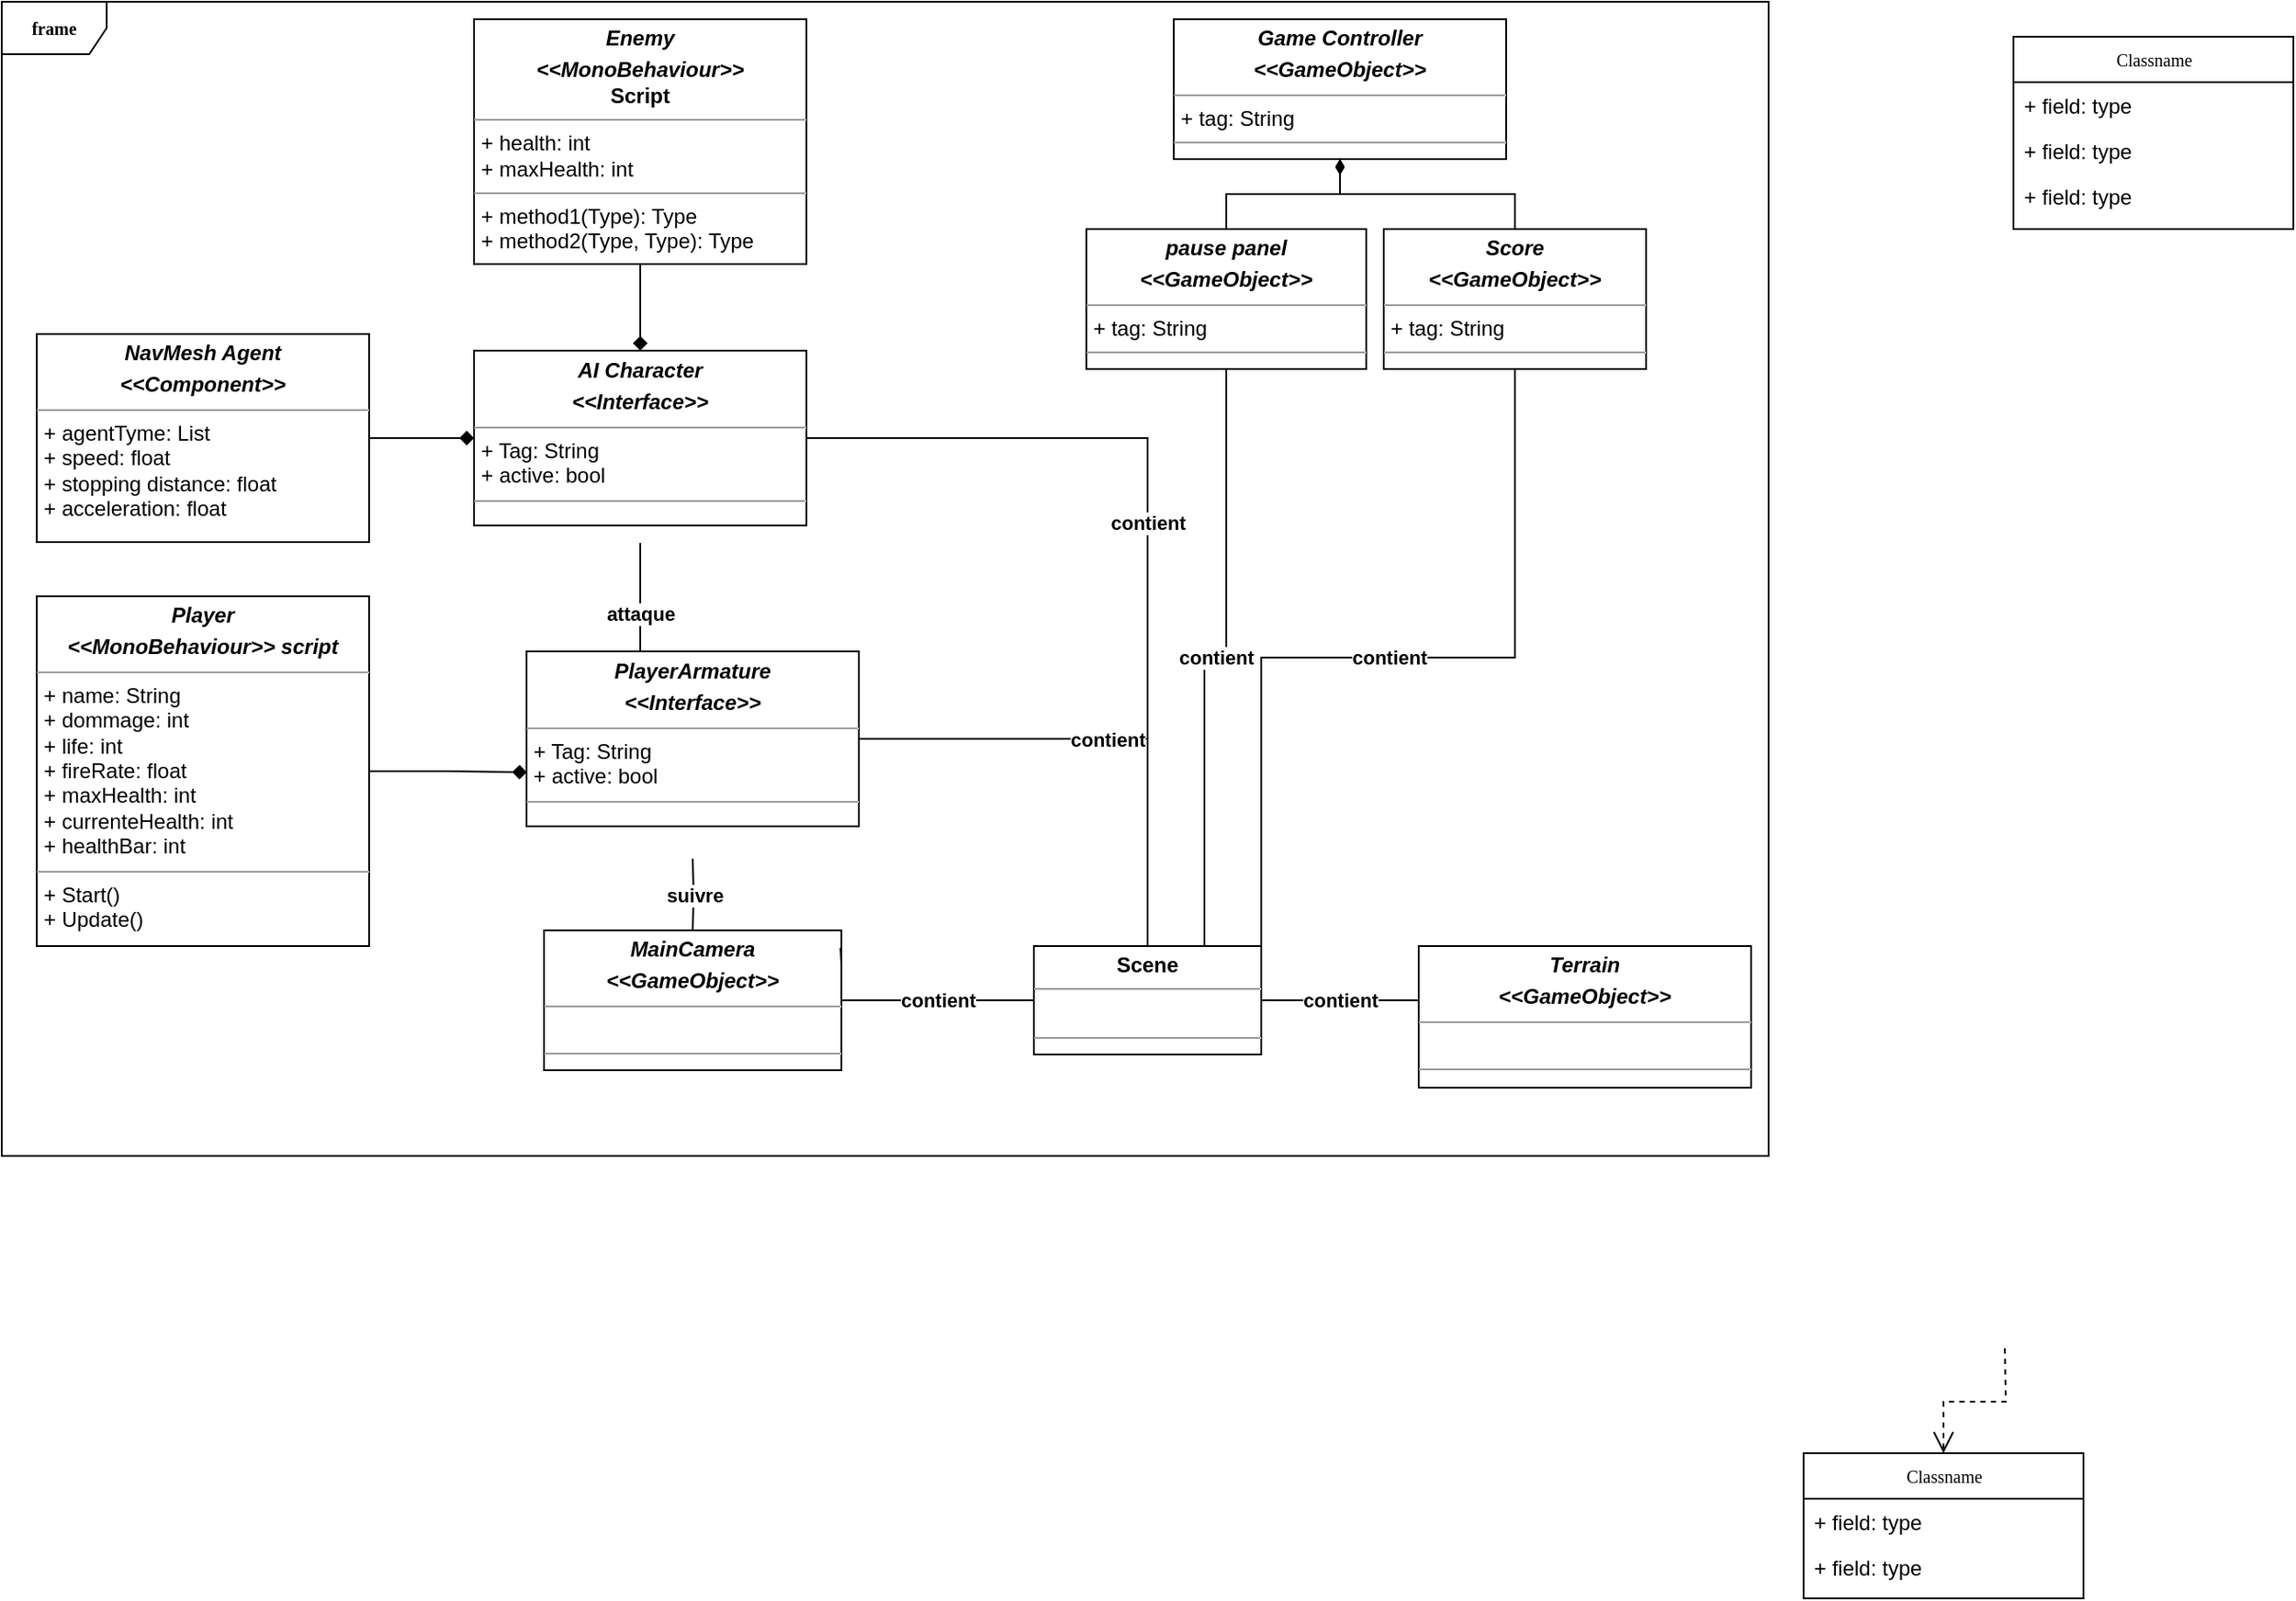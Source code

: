 <mxfile version="18.1.2" type="github" pages="2">
  <diagram name="Page-1" id="c4acf3e9-155e-7222-9cf6-157b1a14988f">
    <mxGraphModel dx="2693" dy="1029" grid="1" gridSize="10" guides="1" tooltips="1" connect="1" arrows="1" fold="1" page="1" pageScale="1" pageWidth="850" pageHeight="1100" background="none" math="0" shadow="0">
      <root>
        <mxCell id="0" />
        <mxCell id="1" parent="0" />
        <mxCell id="17acba5748e5396b-1" value="frame" style="shape=umlFrame;whiteSpace=wrap;html=1;rounded=0;shadow=0;comic=0;labelBackgroundColor=none;strokeWidth=1;fontFamily=Verdana;fontSize=10;align=center;fontStyle=1" parent="1" vertex="1">
          <mxGeometry x="-270" y="140" width="1010" height="660" as="geometry" />
        </mxCell>
        <mxCell id="17acba5748e5396b-20" value="Classname" style="swimlane;html=1;fontStyle=0;childLayout=stackLayout;horizontal=1;startSize=26;fillColor=none;horizontalStack=0;resizeParent=1;resizeLast=0;collapsible=1;marginBottom=0;swimlaneFillColor=#ffffff;rounded=0;shadow=0;comic=0;labelBackgroundColor=none;strokeWidth=1;fontFamily=Verdana;fontSize=10;align=center;" parent="1" vertex="1">
          <mxGeometry x="880" y="160" width="160" height="110" as="geometry" />
        </mxCell>
        <mxCell id="17acba5748e5396b-21" value="+ field: type" style="text;html=1;strokeColor=none;fillColor=none;align=left;verticalAlign=top;spacingLeft=4;spacingRight=4;whiteSpace=wrap;overflow=hidden;rotatable=0;points=[[0,0.5],[1,0.5]];portConstraint=eastwest;" parent="17acba5748e5396b-20" vertex="1">
          <mxGeometry y="26" width="160" height="26" as="geometry" />
        </mxCell>
        <mxCell id="17acba5748e5396b-24" value="+ field: type" style="text;html=1;strokeColor=none;fillColor=none;align=left;verticalAlign=top;spacingLeft=4;spacingRight=4;whiteSpace=wrap;overflow=hidden;rotatable=0;points=[[0,0.5],[1,0.5]];portConstraint=eastwest;" parent="17acba5748e5396b-20" vertex="1">
          <mxGeometry y="52" width="160" height="26" as="geometry" />
        </mxCell>
        <mxCell id="17acba5748e5396b-26" value="+ field: type" style="text;html=1;strokeColor=none;fillColor=none;align=left;verticalAlign=top;spacingLeft=4;spacingRight=4;whiteSpace=wrap;overflow=hidden;rotatable=0;points=[[0,0.5],[1,0.5]];portConstraint=eastwest;" parent="17acba5748e5396b-20" vertex="1">
          <mxGeometry y="78" width="160" height="26" as="geometry" />
        </mxCell>
        <mxCell id="17acba5748e5396b-44" value="Classname" style="swimlane;html=1;fontStyle=0;childLayout=stackLayout;horizontal=1;startSize=26;fillColor=none;horizontalStack=0;resizeParent=1;resizeLast=0;collapsible=1;marginBottom=0;swimlaneFillColor=#ffffff;rounded=0;shadow=0;comic=0;labelBackgroundColor=none;strokeWidth=1;fontFamily=Verdana;fontSize=10;align=center;" parent="1" vertex="1">
          <mxGeometry x="760" y="970" width="160" height="83" as="geometry" />
        </mxCell>
        <mxCell id="17acba5748e5396b-45" value="+ field: type" style="text;html=1;strokeColor=none;fillColor=none;align=left;verticalAlign=top;spacingLeft=4;spacingRight=4;whiteSpace=wrap;overflow=hidden;rotatable=0;points=[[0,0.5],[1,0.5]];portConstraint=eastwest;" parent="17acba5748e5396b-44" vertex="1">
          <mxGeometry y="26" width="160" height="26" as="geometry" />
        </mxCell>
        <mxCell id="17acba5748e5396b-47" value="+ field: type" style="text;html=1;strokeColor=none;fillColor=none;align=left;verticalAlign=top;spacingLeft=4;spacingRight=4;whiteSpace=wrap;overflow=hidden;rotatable=0;points=[[0,0.5],[1,0.5]];portConstraint=eastwest;" parent="17acba5748e5396b-44" vertex="1">
          <mxGeometry y="52" width="160" height="26" as="geometry" />
        </mxCell>
        <mxCell id="5d2195bd80daf111-39" style="edgeStyle=orthogonalEdgeStyle;rounded=0;html=1;dashed=1;labelBackgroundColor=none;startFill=0;endArrow=open;endFill=0;endSize=10;fontFamily=Verdana;fontSize=10;" parent="1" target="17acba5748e5396b-44" edge="1">
          <mxGeometry relative="1" as="geometry">
            <mxPoint x="875.067" y="910" as="sourcePoint" />
          </mxGeometry>
        </mxCell>
        <mxCell id="VTFY2lhJQyV9ULb0k7AS-4" style="edgeStyle=orthogonalEdgeStyle;rounded=0;jumpSize=10;orthogonalLoop=1;jettySize=auto;html=1;startArrow=none;startFill=0;endArrow=diamond;endFill=1;startSize=6;entryX=0.5;entryY=0;entryDx=0;entryDy=0;" edge="1" parent="1" source="5d2195bd80daf111-11" target="VTFY2lhJQyV9ULb0k7AS-13">
          <mxGeometry relative="1" as="geometry">
            <mxPoint x="95" y="359.5" as="targetPoint" />
          </mxGeometry>
        </mxCell>
        <mxCell id="5d2195bd80daf111-11" value="&lt;p style=&quot;margin:0px;margin-top:4px;text-align:center;&quot;&gt;&lt;i&gt;&lt;b&gt;Enemy&lt;/b&gt;&lt;/i&gt;&lt;/p&gt;&lt;p style=&quot;margin:0px;margin-top:4px;text-align:center;&quot;&gt;&lt;b&gt;&lt;i&gt;&amp;lt;&amp;lt;MonoBehaviour&amp;gt;&amp;gt;&lt;/i&gt;&lt;br&gt;Script&lt;/b&gt;&lt;/p&gt;&lt;hr size=&quot;1&quot;&gt;&lt;p style=&quot;margin:0px;margin-left:4px;&quot;&gt;+ health: int&lt;br&gt;+ maxHealth: int&lt;/p&gt;&lt;hr size=&quot;1&quot;&gt;&lt;p style=&quot;margin:0px;margin-left:4px;&quot;&gt;+ method1(Type): Type&lt;br&gt;+ method2(Type, Type): Type&lt;/p&gt;" style="verticalAlign=top;align=left;overflow=fill;fontSize=12;fontFamily=Helvetica;html=1;rounded=0;shadow=0;comic=0;labelBackgroundColor=none;strokeWidth=1" parent="1" vertex="1">
          <mxGeometry y="150" width="190" height="140" as="geometry" />
        </mxCell>
        <mxCell id="VTFY2lhJQyV9ULb0k7AS-9" value="contient" style="edgeStyle=orthogonalEdgeStyle;rounded=0;jumpSize=10;orthogonalLoop=1;jettySize=auto;html=1;exitX=1;exitY=0.5;exitDx=0;exitDy=0;startArrow=none;startFill=0;endArrow=none;endFill=0;startSize=6;fontStyle=1;entryX=0;entryY=0.5;entryDx=0;entryDy=0;" edge="1" parent="1" source="VTFY2lhJQyV9ULb0k7AS-10" target="VTFY2lhJQyV9ULb0k7AS-8">
          <mxGeometry relative="1" as="geometry">
            <mxPoint x="220" y="715.0" as="sourcePoint" />
            <mxPoint x="320" y="737.471" as="targetPoint" />
          </mxGeometry>
        </mxCell>
        <mxCell id="VTFY2lhJQyV9ULb0k7AS-23" value="" style="edgeStyle=orthogonalEdgeStyle;rounded=0;jumpSize=10;orthogonalLoop=1;jettySize=auto;html=1;startArrow=diamondThin;startFill=1;endArrow=none;endFill=0;startSize=6;" edge="1" parent="1" source="5d2195bd80daf111-15" target="VTFY2lhJQyV9ULb0k7AS-22">
          <mxGeometry relative="1" as="geometry" />
        </mxCell>
        <mxCell id="VTFY2lhJQyV9ULb0k7AS-24" value="" style="edgeStyle=orthogonalEdgeStyle;rounded=0;jumpSize=10;orthogonalLoop=1;jettySize=auto;html=1;startArrow=diamondThin;startFill=1;endArrow=none;endFill=0;startSize=6;" edge="1" parent="1" source="5d2195bd80daf111-15" target="VTFY2lhJQyV9ULb0k7AS-22">
          <mxGeometry relative="1" as="geometry" />
        </mxCell>
        <mxCell id="VTFY2lhJQyV9ULb0k7AS-26" value="" style="edgeStyle=orthogonalEdgeStyle;rounded=0;jumpSize=10;orthogonalLoop=1;jettySize=auto;html=1;startArrow=diamondThin;startFill=1;endArrow=none;endFill=0;startSize=6;" edge="1" parent="1" source="5d2195bd80daf111-15" target="VTFY2lhJQyV9ULb0k7AS-25">
          <mxGeometry relative="1" as="geometry" />
        </mxCell>
        <mxCell id="5d2195bd80daf111-15" value="&lt;p style=&quot;margin:0px;margin-top:4px;text-align:center;&quot;&gt;&lt;i&gt;&lt;b&gt;Game Controller&lt;/b&gt;&lt;/i&gt;&lt;/p&gt;&lt;p style=&quot;margin:0px;margin-top:4px;text-align:center;&quot;&gt;&lt;i&gt;&lt;b&gt;&amp;lt;&amp;lt;GameObject&amp;gt;&amp;gt;&lt;/b&gt;&lt;/i&gt;&lt;br&gt;&lt;/p&gt;&lt;hr size=&quot;1&quot;&gt;&lt;p style=&quot;margin:0px;margin-left:4px;&quot;&gt;+ tag: String&lt;br&gt;&lt;/p&gt;&lt;hr size=&quot;1&quot;&gt;&lt;p style=&quot;margin:0px;margin-left:4px;&quot;&gt;&lt;br&gt;&lt;/p&gt;" style="verticalAlign=top;align=left;overflow=fill;fontSize=12;fontFamily=Helvetica;html=1;rounded=0;shadow=0;comic=0;labelBackgroundColor=none;strokeWidth=1" parent="1" vertex="1">
          <mxGeometry x="400" y="150" width="190" height="80" as="geometry" />
        </mxCell>
        <mxCell id="VTFY2lhJQyV9ULb0k7AS-3" style="edgeStyle=orthogonalEdgeStyle;rounded=0;jumpSize=10;orthogonalLoop=1;jettySize=auto;html=1;exitX=1;exitY=0.5;exitDx=0;exitDy=0;entryX=0.001;entryY=0.691;entryDx=0;entryDy=0;entryPerimeter=0;startArrow=none;startFill=0;endArrow=diamond;endFill=1;startSize=6;" edge="1" parent="1" source="5d2195bd80daf111-18" target="VTFY2lhJQyV9ULb0k7AS-12">
          <mxGeometry relative="1" as="geometry">
            <mxPoint x="30.95" y="589.85" as="targetPoint" />
          </mxGeometry>
        </mxCell>
        <mxCell id="5d2195bd80daf111-18" value="&lt;p style=&quot;margin:0px;margin-top:4px;text-align:center;&quot;&gt;&lt;i&gt;&lt;b&gt;Player&lt;/b&gt;&lt;/i&gt;&lt;/p&gt;&lt;p style=&quot;margin:0px;margin-top:4px;text-align:center;&quot;&gt;&lt;b&gt;&lt;i&gt;&amp;lt;&amp;lt;MonoBehaviour&amp;gt;&amp;gt; script&lt;/i&gt;&lt;br&gt;&lt;/b&gt;&lt;/p&gt;&lt;hr size=&quot;1&quot;&gt;&lt;p style=&quot;margin:0px;margin-left:4px;&quot;&gt;+ name: String&lt;br&gt;+ dommage: int&lt;/p&gt;&lt;p style=&quot;margin:0px;margin-left:4px;&quot;&gt;+ life: int&lt;/p&gt;&lt;p style=&quot;margin:0px;margin-left:4px;&quot;&gt;+ fireRate: float&lt;/p&gt;&lt;p style=&quot;margin:0px;margin-left:4px;&quot;&gt;+ maxHealth: int&lt;/p&gt;&lt;p style=&quot;margin:0px;margin-left:4px;&quot;&gt;+ currenteHealth: int&lt;/p&gt;&lt;p style=&quot;margin:0px;margin-left:4px;&quot;&gt;+ healthBar: int&lt;/p&gt;&lt;hr size=&quot;1&quot;&gt;&lt;p style=&quot;margin:0px;margin-left:4px;&quot;&gt;+ Start()&lt;br&gt;+ Update()&lt;/p&gt;" style="verticalAlign=top;align=left;overflow=fill;fontSize=12;fontFamily=Helvetica;html=1;rounded=0;shadow=0;comic=0;labelBackgroundColor=none;strokeWidth=1;glass=0;" parent="1" vertex="1">
          <mxGeometry x="-250" y="480" width="190" height="200" as="geometry" />
        </mxCell>
        <mxCell id="VTFY2lhJQyV9ULb0k7AS-5" value="attaque" style="edgeStyle=orthogonalEdgeStyle;rounded=0;jumpSize=10;orthogonalLoop=1;jettySize=auto;html=1;exitX=0.5;exitY=1;exitDx=0;exitDy=0;startArrow=none;startFill=0;endArrow=none;endFill=0;startSize=6;fontStyle=1" edge="1" parent="1">
          <mxGeometry relative="1" as="geometry">
            <mxPoint x="95" y="449.5" as="sourcePoint" />
            <mxPoint x="95" y="530" as="targetPoint" />
          </mxGeometry>
        </mxCell>
        <mxCell id="VTFY2lhJQyV9ULb0k7AS-2" style="edgeStyle=orthogonalEdgeStyle;rounded=0;jumpSize=10;orthogonalLoop=1;jettySize=auto;html=1;startArrow=none;startFill=0;endArrow=diamond;endFill=1;startSize=6;entryX=0;entryY=0.5;entryDx=0;entryDy=0;" edge="1" parent="1" source="5d2195bd80daf111-20" target="VTFY2lhJQyV9ULb0k7AS-13">
          <mxGeometry relative="1" as="geometry">
            <mxPoint y="404.5" as="targetPoint" />
          </mxGeometry>
        </mxCell>
        <mxCell id="5d2195bd80daf111-20" value="&lt;p style=&quot;margin:0px;margin-top:4px;text-align:center;&quot;&gt;&lt;i&gt;&lt;b&gt;NavMesh Agent&lt;/b&gt;&lt;/i&gt;&lt;/p&gt;&lt;p style=&quot;margin:0px;margin-top:4px;text-align:center;&quot;&gt;&lt;i&gt;&lt;b&gt;&amp;lt;&amp;lt;Component&amp;gt;&amp;gt;&lt;/b&gt;&lt;/i&gt;&lt;br&gt;&lt;/p&gt;&lt;hr size=&quot;1&quot;&gt;&lt;p style=&quot;margin:0px;margin-left:4px;&quot;&gt;+ agentTyme: List&lt;br&gt;+ speed: float&lt;/p&gt;&lt;p style=&quot;margin:0px;margin-left:4px;&quot;&gt;+ stopping distance: float&lt;/p&gt;&lt;p style=&quot;margin:0px;margin-left:4px;&quot;&gt;+ acceleration: float&lt;/p&gt;&lt;p style=&quot;margin:0px;margin-left:4px;&quot;&gt;&lt;br&gt;&lt;/p&gt;" style="verticalAlign=top;align=left;overflow=fill;fontSize=12;fontFamily=Helvetica;html=1;rounded=0;shadow=0;comic=0;labelBackgroundColor=none;strokeWidth=1" parent="1" vertex="1">
          <mxGeometry x="-250" y="330" width="190" height="119" as="geometry" />
        </mxCell>
        <mxCell id="VTFY2lhJQyV9ULb0k7AS-6" value="suivre" style="edgeStyle=orthogonalEdgeStyle;rounded=0;jumpSize=10;orthogonalLoop=1;jettySize=auto;html=1;startArrow=none;startFill=0;endArrow=none;endFill=0;startSize=6;fontStyle=1;entryX=0.5;entryY=0;entryDx=0;entryDy=0;" edge="1" parent="1" target="VTFY2lhJQyV9ULb0k7AS-10">
          <mxGeometry relative="1" as="geometry">
            <mxPoint x="125" y="630" as="sourcePoint" />
            <mxPoint x="125" y="692" as="targetPoint" />
          </mxGeometry>
        </mxCell>
        <mxCell id="VTFY2lhJQyV9ULb0k7AS-16" value="contient" style="edgeStyle=orthogonalEdgeStyle;rounded=0;jumpSize=10;orthogonalLoop=1;jettySize=auto;html=1;entryX=0;entryY=0.383;entryDx=0;entryDy=0;startArrow=none;startFill=0;endArrow=none;endFill=0;startSize=6;fontStyle=1;entryPerimeter=0;" edge="1" parent="1" source="VTFY2lhJQyV9ULb0k7AS-8" target="VTFY2lhJQyV9ULb0k7AS-15">
          <mxGeometry relative="1" as="geometry" />
        </mxCell>
        <mxCell id="VTFY2lhJQyV9ULb0k7AS-8" value="&lt;p style=&quot;margin:0px;margin-top:4px;text-align:center;&quot;&gt;&lt;b&gt;Scene&lt;/b&gt;&lt;/p&gt;&lt;hr size=&quot;1&quot;&gt;&lt;p style=&quot;margin:0px;margin-left:4px;&quot;&gt;&lt;br&gt;&lt;/p&gt;&lt;hr size=&quot;1&quot;&gt;&lt;p style=&quot;margin:0px;margin-left:4px;&quot;&gt;&lt;br&gt;&lt;/p&gt;&lt;p style=&quot;margin:0px;margin-left:4px;&quot;&gt;&lt;br&gt;&lt;/p&gt;" style="verticalAlign=top;align=left;overflow=fill;fontSize=12;fontFamily=Helvetica;html=1;rounded=0;glass=0;" vertex="1" parent="1">
          <mxGeometry x="320" y="680" width="130" height="62" as="geometry" />
        </mxCell>
        <mxCell id="VTFY2lhJQyV9ULb0k7AS-10" value="&lt;p style=&quot;margin:0px;margin-top:4px;text-align:center;&quot;&gt;&lt;i style=&quot;background-color: initial;&quot;&gt;&lt;b&gt;MainCamera&lt;/b&gt;&lt;/i&gt;&lt;/p&gt;&lt;p style=&quot;margin:0px;margin-top:4px;text-align:center;&quot;&gt;&lt;i style=&quot;background-color: initial;&quot;&gt;&lt;b&gt;&amp;lt;&amp;lt;GameObject&amp;gt;&amp;gt;&lt;/b&gt;&lt;/i&gt;&lt;br&gt;&lt;/p&gt;&lt;hr size=&quot;1&quot;&gt;&lt;p style=&quot;margin:0px;margin-left:4px;&quot;&gt;&lt;br&gt;&lt;/p&gt;&lt;hr size=&quot;1&quot;&gt;&lt;p style=&quot;margin:0px;margin-left:4px;&quot;&gt;&lt;br&gt;&lt;/p&gt;&lt;p style=&quot;margin:0px;margin-left:4px;&quot;&gt;&lt;br&gt;&lt;/p&gt;" style="verticalAlign=top;align=left;overflow=fill;fontSize=12;fontFamily=Helvetica;html=1;rounded=0;glass=0;" vertex="1" parent="1">
          <mxGeometry x="40" y="671" width="170" height="80" as="geometry" />
        </mxCell>
        <mxCell id="VTFY2lhJQyV9ULb0k7AS-17" value="contient" style="edgeStyle=orthogonalEdgeStyle;rounded=0;jumpSize=10;orthogonalLoop=1;jettySize=auto;html=1;startArrow=none;startFill=0;endArrow=none;endFill=0;startSize=6;fontStyle=1" edge="1" parent="1" source="VTFY2lhJQyV9ULb0k7AS-12" target="VTFY2lhJQyV9ULb0k7AS-8">
          <mxGeometry relative="1" as="geometry" />
        </mxCell>
        <mxCell id="VTFY2lhJQyV9ULb0k7AS-12" value="&lt;p style=&quot;margin:0px;margin-top:4px;text-align:center;&quot;&gt;&lt;i&gt;&lt;b&gt;PlayerArmature&lt;/b&gt;&lt;/i&gt;&lt;/p&gt;&lt;p style=&quot;margin:0px;margin-top:4px;text-align:center;&quot;&gt;&lt;i&gt;&lt;b&gt;&amp;lt;&amp;lt;Interface&amp;gt;&amp;gt;&lt;/b&gt;&lt;/i&gt;&lt;br&gt;&lt;/p&gt;&lt;hr size=&quot;1&quot;&gt;&lt;p style=&quot;margin:0px;margin-left:4px;&quot;&gt;+ Tag: String&lt;br&gt;&lt;/p&gt;&lt;p style=&quot;margin:0px;margin-left:4px;&quot;&gt;+ active: bool&lt;/p&gt;&lt;hr size=&quot;1&quot;&gt;&lt;p style=&quot;margin:0px;margin-left:4px;&quot;&gt;&lt;br&gt;&lt;/p&gt;&lt;p style=&quot;margin:0px;margin-left:4px;&quot;&gt;&lt;br&gt;&lt;/p&gt;" style="verticalAlign=top;align=left;overflow=fill;fontSize=12;fontFamily=Helvetica;html=1;rounded=0;glass=0;" vertex="1" parent="1">
          <mxGeometry x="30" y="511.5" width="190" height="100" as="geometry" />
        </mxCell>
        <mxCell id="VTFY2lhJQyV9ULb0k7AS-18" value="contient" style="edgeStyle=orthogonalEdgeStyle;rounded=0;jumpSize=10;orthogonalLoop=1;jettySize=auto;html=1;exitX=1;exitY=0.5;exitDx=0;exitDy=0;startArrow=none;startFill=0;endArrow=none;endFill=0;startSize=6;fontStyle=1" edge="1" parent="1" source="VTFY2lhJQyV9ULb0k7AS-13" target="VTFY2lhJQyV9ULb0k7AS-8">
          <mxGeometry relative="1" as="geometry">
            <mxPoint x="400" y="680" as="targetPoint" />
          </mxGeometry>
        </mxCell>
        <mxCell id="VTFY2lhJQyV9ULb0k7AS-13" value="&lt;p style=&quot;margin:0px;margin-top:4px;text-align:center;&quot;&gt;&lt;b&gt;&lt;i&gt;AI Character&lt;/i&gt;&lt;/b&gt;&lt;br&gt;&lt;/p&gt;&lt;p style=&quot;margin:0px;margin-top:4px;text-align:center;&quot;&gt;&lt;i&gt;&lt;b&gt;&amp;lt;&amp;lt;Interface&amp;gt;&amp;gt;&lt;/b&gt;&lt;/i&gt;&lt;br&gt;&lt;/p&gt;&lt;hr size=&quot;1&quot;&gt;&lt;p style=&quot;margin:0px;margin-left:4px;&quot;&gt;+ Tag: String&lt;br&gt;&lt;/p&gt;&lt;p style=&quot;margin:0px;margin-left:4px;&quot;&gt;+ active: bool&lt;/p&gt;&lt;hr size=&quot;1&quot;&gt;&lt;p style=&quot;margin:0px;margin-left:4px;&quot;&gt;&lt;br&gt;&lt;/p&gt;&lt;p style=&quot;margin:0px;margin-left:4px;&quot;&gt;&lt;br&gt;&lt;/p&gt;" style="verticalAlign=top;align=left;overflow=fill;fontSize=12;fontFamily=Helvetica;html=1;rounded=0;glass=0;" vertex="1" parent="1">
          <mxGeometry y="339.5" width="190" height="100" as="geometry" />
        </mxCell>
        <mxCell id="VTFY2lhJQyV9ULb0k7AS-14" style="edgeStyle=orthogonalEdgeStyle;rounded=0;jumpSize=10;orthogonalLoop=1;jettySize=auto;html=1;exitX=1;exitY=0.25;exitDx=0;exitDy=0;entryX=0.997;entryY=0.125;entryDx=0;entryDy=0;entryPerimeter=0;startArrow=none;startFill=0;endArrow=none;endFill=0;startSize=6;" edge="1" parent="1" source="VTFY2lhJQyV9ULb0k7AS-10" target="VTFY2lhJQyV9ULb0k7AS-10">
          <mxGeometry relative="1" as="geometry" />
        </mxCell>
        <mxCell id="VTFY2lhJQyV9ULb0k7AS-15" value="&lt;p style=&quot;margin:0px;margin-top:4px;text-align:center;&quot;&gt;&lt;i&gt;&lt;b&gt;Terrain&lt;/b&gt;&lt;/i&gt;&lt;/p&gt;&lt;p style=&quot;margin:0px;margin-top:4px;text-align:center;&quot;&gt;&lt;i&gt;&lt;b&gt;&amp;lt;&amp;lt;GameObject&amp;gt;&amp;gt;&lt;/b&gt;&lt;/i&gt;&lt;br&gt;&lt;/p&gt;&lt;hr size=&quot;1&quot;&gt;&lt;p style=&quot;margin:0px;margin-left:4px;&quot;&gt;&lt;br&gt;&lt;/p&gt;&lt;hr size=&quot;1&quot;&gt;&lt;p style=&quot;margin:0px;margin-left:4px;&quot;&gt;&lt;br&gt;&lt;/p&gt;" style="verticalAlign=top;align=left;overflow=fill;fontSize=12;fontFamily=Helvetica;html=1;rounded=0;glass=0;" vertex="1" parent="1">
          <mxGeometry x="540" y="680" width="190" height="81" as="geometry" />
        </mxCell>
        <mxCell id="VTFY2lhJQyV9ULb0k7AS-27" value="contient" style="edgeStyle=orthogonalEdgeStyle;rounded=0;jumpSize=10;orthogonalLoop=1;jettySize=auto;html=1;exitX=0.5;exitY=1;exitDx=0;exitDy=0;entryX=0.75;entryY=0;entryDx=0;entryDy=0;startArrow=none;startFill=0;endArrow=none;endFill=0;startSize=6;fontStyle=1" edge="1" parent="1" source="VTFY2lhJQyV9ULb0k7AS-22" target="VTFY2lhJQyV9ULb0k7AS-8">
          <mxGeometry relative="1" as="geometry">
            <Array as="points">
              <mxPoint x="430" y="515" />
              <mxPoint x="418" y="515" />
            </Array>
          </mxGeometry>
        </mxCell>
        <mxCell id="VTFY2lhJQyV9ULb0k7AS-22" value="&lt;p style=&quot;margin:0px;margin-top:4px;text-align:center;&quot;&gt;&lt;i style=&quot;background-color: initial;&quot;&gt;&lt;b&gt;pause panel&lt;/b&gt;&lt;/i&gt;&lt;/p&gt;&lt;p style=&quot;margin:0px;margin-top:4px;text-align:center;&quot;&gt;&lt;i style=&quot;background-color: initial;&quot;&gt;&lt;b&gt;&amp;lt;&amp;lt;GameObject&amp;gt;&amp;gt;&lt;/b&gt;&lt;/i&gt;&lt;br&gt;&lt;/p&gt;&lt;hr size=&quot;1&quot;&gt;&lt;p style=&quot;margin:0px;margin-left:4px;&quot;&gt;+ tag: String&lt;br&gt;&lt;/p&gt;&lt;hr size=&quot;1&quot;&gt;&lt;p style=&quot;margin:0px;margin-left:4px;&quot;&gt;&lt;br&gt;&lt;/p&gt;" style="verticalAlign=top;align=left;overflow=fill;fontSize=12;fontFamily=Helvetica;html=1;rounded=0;shadow=0;comic=0;labelBackgroundColor=none;strokeWidth=1" vertex="1" parent="1">
          <mxGeometry x="350" y="270" width="160" height="80" as="geometry" />
        </mxCell>
        <mxCell id="VTFY2lhJQyV9ULb0k7AS-28" value="contient" style="edgeStyle=orthogonalEdgeStyle;rounded=0;jumpSize=10;orthogonalLoop=1;jettySize=auto;html=1;exitX=0.5;exitY=1;exitDx=0;exitDy=0;entryX=1;entryY=0;entryDx=0;entryDy=0;startArrow=none;startFill=0;endArrow=none;endFill=0;startSize=6;fontStyle=1" edge="1" parent="1" source="VTFY2lhJQyV9ULb0k7AS-25" target="VTFY2lhJQyV9ULb0k7AS-8">
          <mxGeometry relative="1" as="geometry" />
        </mxCell>
        <mxCell id="VTFY2lhJQyV9ULb0k7AS-25" value="&lt;p style=&quot;margin:0px;margin-top:4px;text-align:center;&quot;&gt;&lt;i style=&quot;background-color: initial;&quot;&gt;&lt;b&gt;Score&lt;/b&gt;&lt;/i&gt;&lt;/p&gt;&lt;p style=&quot;margin:0px;margin-top:4px;text-align:center;&quot;&gt;&lt;i style=&quot;background-color: initial;&quot;&gt;&lt;b&gt;&amp;lt;&amp;lt;GameObject&amp;gt;&amp;gt;&lt;/b&gt;&lt;/i&gt;&lt;br&gt;&lt;/p&gt;&lt;hr size=&quot;1&quot;&gt;&lt;p style=&quot;margin:0px;margin-left:4px;&quot;&gt;+ tag: String&lt;br&gt;&lt;/p&gt;&lt;hr size=&quot;1&quot;&gt;&lt;p style=&quot;margin:0px;margin-left:4px;&quot;&gt;&lt;br&gt;&lt;/p&gt;" style="verticalAlign=top;align=left;overflow=fill;fontSize=12;fontFamily=Helvetica;html=1;rounded=0;shadow=0;comic=0;labelBackgroundColor=none;strokeWidth=1" vertex="1" parent="1">
          <mxGeometry x="520" y="270" width="150" height="80" as="geometry" />
        </mxCell>
      </root>
    </mxGraphModel>
  </diagram>
  <diagram id="XRznfMf6stCLqM37ixjk" name="Page-2">
    <mxGraphModel dx="470" dy="200" grid="1" gridSize="10" guides="1" tooltips="1" connect="1" arrows="1" fold="1" page="1" pageScale="1" pageWidth="827" pageHeight="1169" math="0" shadow="0">
      <root>
        <mxCell id="0" />
        <mxCell id="1" parent="0" />
      </root>
    </mxGraphModel>
  </diagram>
</mxfile>
